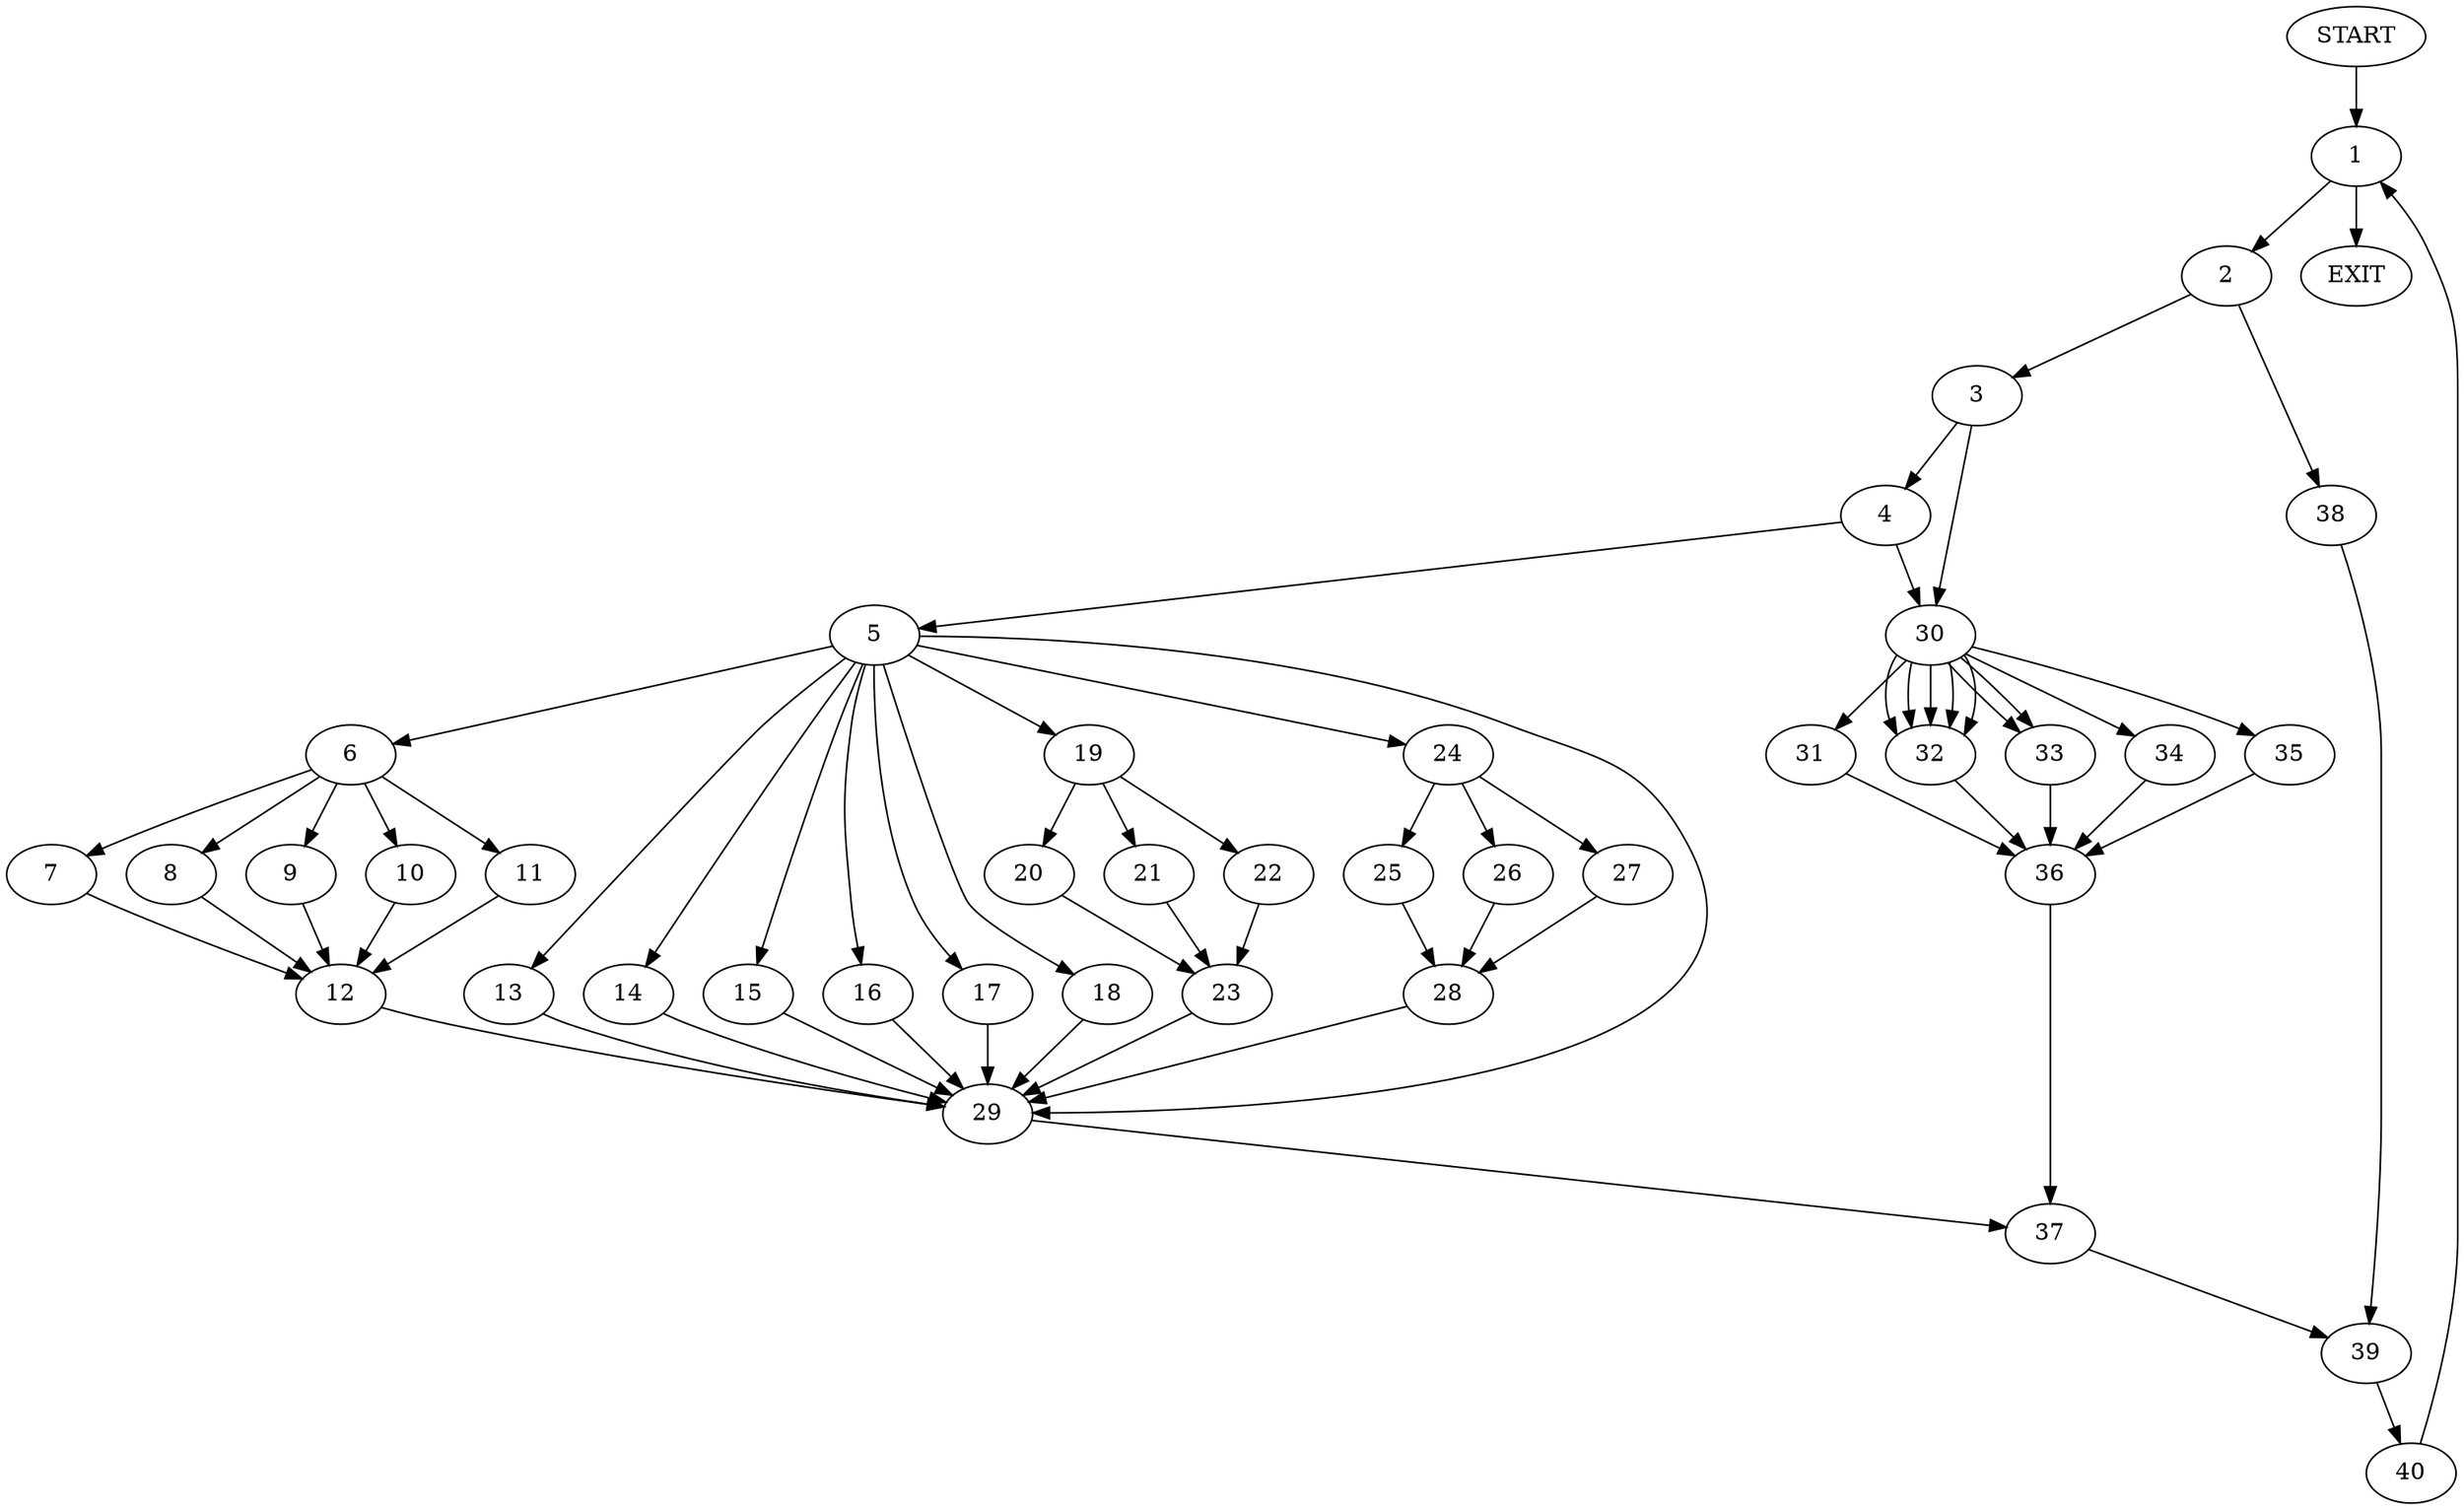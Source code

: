 digraph { 
0 [label="START"];
1;
2;
3;
4;
5;
6;
7;
8;
9;
10;
11;
12;
13;
14;
15;
16;
17;
18;
19;
20;
21;
22;
23;
24;
25;
26;
27;
28;
29;
30;
31;
32;
33;
34;
35;
36;
37;
38;
39;
40;
41[label="EXIT"];
0 -> 1;
1 -> 2;
1 -> 41;
2 -> 3;
2 -> 38;
3 -> 4;
3 -> 30;
4 -> 5;
4 -> 30;
5 -> 29;
5 -> 6;
5:s2 -> 13;
5:s3 -> 14;
5:s4 -> 15;
5:s5 -> 16;
5:s6 -> 17;
5:s7 -> 18;
5:s8 -> 19;
5:s9 -> 24;
6 -> 11;
6 -> 7;
6:s2 -> 8;
6:s3 -> 9;
6:s4 -> 10;
7 -> 12;
8 -> 12;
9 -> 12;
10 -> 12;
11 -> 12;
12 -> 29;
13 -> 29;
14 -> 29;
15 -> 29;
16 -> 29;
17 -> 29;
18 -> 29;
19 -> 22;
19 -> 20;
19:s2 -> 21;
20 -> 23;
21 -> 23;
22 -> 23;
23 -> 29;
24 -> 27;
24 -> 25;
24:s2 -> 26;
25 -> 28;
26 -> 28;
27 -> 28;
28 -> 29;
29 -> 37;
30 -> 35;
30 -> 31;
30:s2 -> 32;
30:s3 -> 32;
30:s4 -> 32;
30:s5 -> 32;
30:s6 -> 32;
30:s7 -> 33;
30:s8 -> 33;
30:s9 -> 34;
31 -> 36;
32 -> 36;
33 -> 36;
34 -> 36;
35 -> 36;
36 -> 37;
37 -> 39;
38 -> 39;
39 -> 40;
40 -> 1;
}